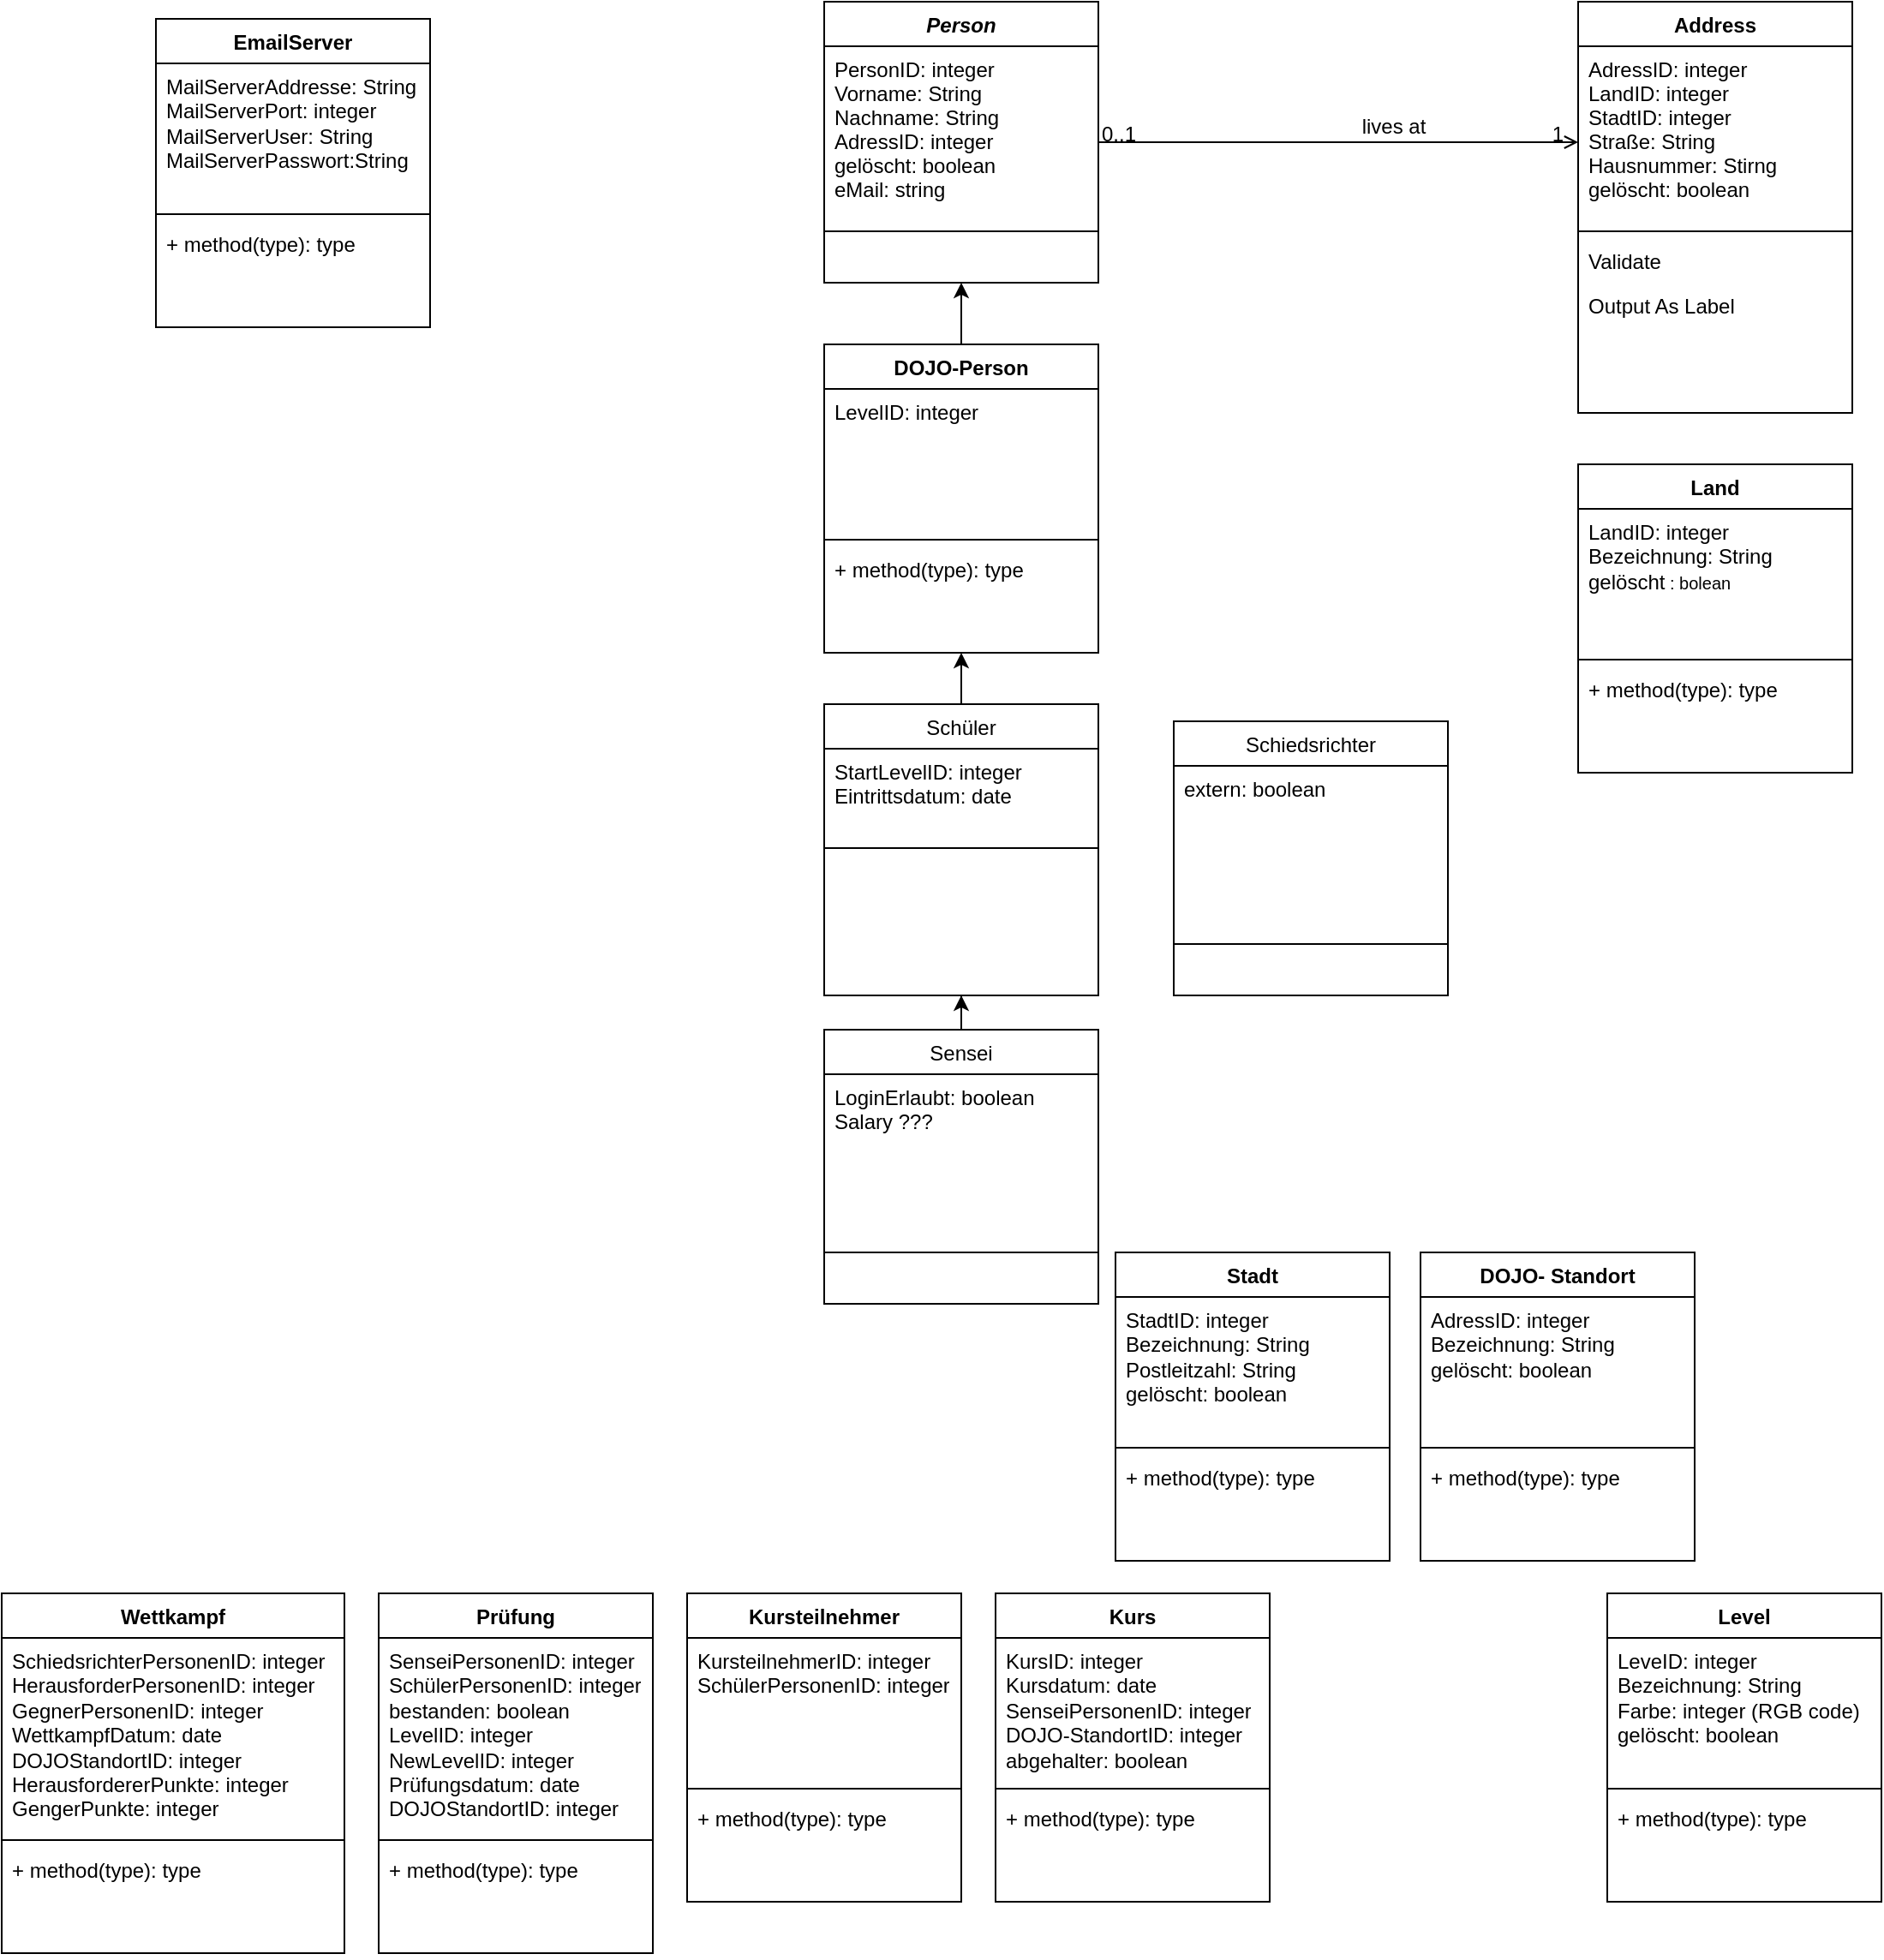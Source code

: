 <mxfile version="24.4.0" type="device">
  <diagram id="C5RBs43oDa-KdzZeNtuy" name="Page-1">
    <mxGraphModel dx="2261" dy="844" grid="1" gridSize="10" guides="1" tooltips="1" connect="1" arrows="1" fold="1" page="1" pageScale="1" pageWidth="827" pageHeight="1169" math="0" shadow="0">
      <root>
        <mxCell id="WIyWlLk6GJQsqaUBKTNV-0" />
        <mxCell id="WIyWlLk6GJQsqaUBKTNV-1" parent="WIyWlLk6GJQsqaUBKTNV-0" />
        <mxCell id="zkfFHV4jXpPFQw0GAbJ--0" value="Person" style="swimlane;fontStyle=3;align=center;verticalAlign=top;childLayout=stackLayout;horizontal=1;startSize=26;horizontalStack=0;resizeParent=1;resizeLast=0;collapsible=1;marginBottom=0;rounded=0;shadow=0;strokeWidth=1;" parent="WIyWlLk6GJQsqaUBKTNV-1" vertex="1">
          <mxGeometry x="210" y="10" width="160" height="164" as="geometry">
            <mxRectangle x="230" y="140" width="160" height="26" as="alternateBounds" />
          </mxGeometry>
        </mxCell>
        <mxCell id="zkfFHV4jXpPFQw0GAbJ--1" value="PersonID: integer&#xa;Vorname: String&#xa;Nachname: String&#xa;AdressID: integer&#xa;gelöscht: boolean&#xa;eMail: string" style="text;align=left;verticalAlign=top;spacingLeft=4;spacingRight=4;overflow=hidden;rotatable=0;points=[[0,0.5],[1,0.5]];portConstraint=eastwest;" parent="zkfFHV4jXpPFQw0GAbJ--0" vertex="1">
          <mxGeometry y="26" width="160" height="104" as="geometry" />
        </mxCell>
        <mxCell id="zkfFHV4jXpPFQw0GAbJ--4" value="" style="line;html=1;strokeWidth=1;align=left;verticalAlign=middle;spacingTop=-1;spacingLeft=3;spacingRight=3;rotatable=0;labelPosition=right;points=[];portConstraint=eastwest;" parent="zkfFHV4jXpPFQw0GAbJ--0" vertex="1">
          <mxGeometry y="130" width="160" height="8" as="geometry" />
        </mxCell>
        <mxCell id="NzhhdVs4ja0QWXjSNeu1-3" value="" style="edgeStyle=orthogonalEdgeStyle;rounded=0;orthogonalLoop=1;jettySize=auto;html=1;" edge="1" parent="WIyWlLk6GJQsqaUBKTNV-1" source="zkfFHV4jXpPFQw0GAbJ--6" target="bjxqgwuo6RRQUsfGf0KJ-20">
          <mxGeometry relative="1" as="geometry" />
        </mxCell>
        <mxCell id="zkfFHV4jXpPFQw0GAbJ--6" value="Schüler" style="swimlane;fontStyle=0;align=center;verticalAlign=top;childLayout=stackLayout;horizontal=1;startSize=26;horizontalStack=0;resizeParent=1;resizeLast=0;collapsible=1;marginBottom=0;rounded=0;shadow=0;strokeWidth=1;" parent="WIyWlLk6GJQsqaUBKTNV-1" vertex="1">
          <mxGeometry x="210" y="420" width="160" height="170" as="geometry">
            <mxRectangle x="130" y="380" width="160" height="26" as="alternateBounds" />
          </mxGeometry>
        </mxCell>
        <mxCell id="zkfFHV4jXpPFQw0GAbJ--7" value="StartLevelID: integer&#xa;Eintrittsdatum: date" style="text;align=left;verticalAlign=top;spacingLeft=4;spacingRight=4;overflow=hidden;rotatable=0;points=[[0,0.5],[1,0.5]];portConstraint=eastwest;" parent="zkfFHV4jXpPFQw0GAbJ--6" vertex="1">
          <mxGeometry y="26" width="160" height="54" as="geometry" />
        </mxCell>
        <mxCell id="zkfFHV4jXpPFQw0GAbJ--9" value="" style="line;html=1;strokeWidth=1;align=left;verticalAlign=middle;spacingTop=-1;spacingLeft=3;spacingRight=3;rotatable=0;labelPosition=right;points=[];portConstraint=eastwest;" parent="zkfFHV4jXpPFQw0GAbJ--6" vertex="1">
          <mxGeometry y="80" width="160" height="8" as="geometry" />
        </mxCell>
        <mxCell id="NzhhdVs4ja0QWXjSNeu1-5" value="" style="edgeStyle=orthogonalEdgeStyle;rounded=0;orthogonalLoop=1;jettySize=auto;html=1;" edge="1" parent="WIyWlLk6GJQsqaUBKTNV-1" source="zkfFHV4jXpPFQw0GAbJ--13" target="zkfFHV4jXpPFQw0GAbJ--6">
          <mxGeometry relative="1" as="geometry" />
        </mxCell>
        <mxCell id="zkfFHV4jXpPFQw0GAbJ--13" value="Sensei" style="swimlane;fontStyle=0;align=center;verticalAlign=top;childLayout=stackLayout;horizontal=1;startSize=26;horizontalStack=0;resizeParent=1;resizeLast=0;collapsible=1;marginBottom=0;rounded=0;shadow=0;strokeWidth=1;" parent="WIyWlLk6GJQsqaUBKTNV-1" vertex="1">
          <mxGeometry x="210" y="610" width="160" height="160" as="geometry">
            <mxRectangle x="340" y="380" width="170" height="26" as="alternateBounds" />
          </mxGeometry>
        </mxCell>
        <mxCell id="zkfFHV4jXpPFQw0GAbJ--14" value="LoginErlaubt: boolean&#xa;Salary ???" style="text;align=left;verticalAlign=top;spacingLeft=4;spacingRight=4;overflow=hidden;rotatable=0;points=[[0,0.5],[1,0.5]];portConstraint=eastwest;" parent="zkfFHV4jXpPFQw0GAbJ--13" vertex="1">
          <mxGeometry y="26" width="160" height="74" as="geometry" />
        </mxCell>
        <mxCell id="zkfFHV4jXpPFQw0GAbJ--15" value="" style="line;html=1;strokeWidth=1;align=left;verticalAlign=middle;spacingTop=-1;spacingLeft=3;spacingRight=3;rotatable=0;labelPosition=right;points=[];portConstraint=eastwest;" parent="zkfFHV4jXpPFQw0GAbJ--13" vertex="1">
          <mxGeometry y="100" width="160" height="60" as="geometry" />
        </mxCell>
        <mxCell id="zkfFHV4jXpPFQw0GAbJ--17" value="Address" style="swimlane;fontStyle=1;align=center;verticalAlign=top;childLayout=stackLayout;horizontal=1;startSize=26;horizontalStack=0;resizeParent=1;resizeLast=0;collapsible=1;marginBottom=0;rounded=0;shadow=0;strokeWidth=1;" parent="WIyWlLk6GJQsqaUBKTNV-1" vertex="1">
          <mxGeometry x="650" y="10" width="160" height="240" as="geometry">
            <mxRectangle x="550" y="140" width="160" height="26" as="alternateBounds" />
          </mxGeometry>
        </mxCell>
        <mxCell id="zkfFHV4jXpPFQw0GAbJ--18" value="AdressID: integer&#xa;LandID: integer&#xa;StadtID: integer&#xa;Straße: String&#xa;Hausnummer: Stirng&#xa;gelöscht: boolean&#xa;" style="text;align=left;verticalAlign=top;spacingLeft=4;spacingRight=4;overflow=hidden;rotatable=0;points=[[0,0.5],[1,0.5]];portConstraint=eastwest;" parent="zkfFHV4jXpPFQw0GAbJ--17" vertex="1">
          <mxGeometry y="26" width="160" height="104" as="geometry" />
        </mxCell>
        <mxCell id="zkfFHV4jXpPFQw0GAbJ--23" value="" style="line;html=1;strokeWidth=1;align=left;verticalAlign=middle;spacingTop=-1;spacingLeft=3;spacingRight=3;rotatable=0;labelPosition=right;points=[];portConstraint=eastwest;" parent="zkfFHV4jXpPFQw0GAbJ--17" vertex="1">
          <mxGeometry y="130" width="160" height="8" as="geometry" />
        </mxCell>
        <mxCell id="zkfFHV4jXpPFQw0GAbJ--24" value="Validate" style="text;align=left;verticalAlign=top;spacingLeft=4;spacingRight=4;overflow=hidden;rotatable=0;points=[[0,0.5],[1,0.5]];portConstraint=eastwest;" parent="zkfFHV4jXpPFQw0GAbJ--17" vertex="1">
          <mxGeometry y="138" width="160" height="26" as="geometry" />
        </mxCell>
        <mxCell id="zkfFHV4jXpPFQw0GAbJ--25" value="Output As Label" style="text;align=left;verticalAlign=top;spacingLeft=4;spacingRight=4;overflow=hidden;rotatable=0;points=[[0,0.5],[1,0.5]];portConstraint=eastwest;" parent="zkfFHV4jXpPFQw0GAbJ--17" vertex="1">
          <mxGeometry y="164" width="160" height="26" as="geometry" />
        </mxCell>
        <mxCell id="zkfFHV4jXpPFQw0GAbJ--26" value="" style="endArrow=open;shadow=0;strokeWidth=1;rounded=0;curved=0;endFill=1;edgeStyle=elbowEdgeStyle;elbow=vertical;" parent="WIyWlLk6GJQsqaUBKTNV-1" source="zkfFHV4jXpPFQw0GAbJ--0" target="zkfFHV4jXpPFQw0GAbJ--17" edge="1">
          <mxGeometry x="0.5" y="41" relative="1" as="geometry">
            <mxPoint x="380" y="192" as="sourcePoint" />
            <mxPoint x="540" y="192" as="targetPoint" />
            <mxPoint x="-40" y="32" as="offset" />
          </mxGeometry>
        </mxCell>
        <mxCell id="zkfFHV4jXpPFQw0GAbJ--27" value="0..1" style="resizable=0;align=left;verticalAlign=bottom;labelBackgroundColor=none;fontSize=12;" parent="zkfFHV4jXpPFQw0GAbJ--26" connectable="0" vertex="1">
          <mxGeometry x="-1" relative="1" as="geometry">
            <mxPoint y="4" as="offset" />
          </mxGeometry>
        </mxCell>
        <mxCell id="zkfFHV4jXpPFQw0GAbJ--28" value="1" style="resizable=0;align=right;verticalAlign=bottom;labelBackgroundColor=none;fontSize=12;" parent="zkfFHV4jXpPFQw0GAbJ--26" connectable="0" vertex="1">
          <mxGeometry x="1" relative="1" as="geometry">
            <mxPoint x="-7" y="4" as="offset" />
          </mxGeometry>
        </mxCell>
        <mxCell id="zkfFHV4jXpPFQw0GAbJ--29" value="lives at" style="text;html=1;resizable=0;points=[];;align=center;verticalAlign=middle;labelBackgroundColor=none;rounded=0;shadow=0;strokeWidth=1;fontSize=12;" parent="zkfFHV4jXpPFQw0GAbJ--26" vertex="1" connectable="0">
          <mxGeometry x="0.5" y="49" relative="1" as="geometry">
            <mxPoint x="-38" y="40" as="offset" />
          </mxGeometry>
        </mxCell>
        <mxCell id="bjxqgwuo6RRQUsfGf0KJ-0" value="EmailServer" style="swimlane;fontStyle=1;align=center;verticalAlign=top;childLayout=stackLayout;horizontal=1;startSize=26;horizontalStack=0;resizeParent=1;resizeParentMax=0;resizeLast=0;collapsible=1;marginBottom=0;whiteSpace=wrap;html=1;" parent="WIyWlLk6GJQsqaUBKTNV-1" vertex="1">
          <mxGeometry x="-180" y="20" width="160" height="180" as="geometry" />
        </mxCell>
        <mxCell id="bjxqgwuo6RRQUsfGf0KJ-1" value="MailServerAddresse: String&lt;div&gt;MailServerPort: integer&lt;/div&gt;&lt;div&gt;MailServerUser: String&lt;/div&gt;&lt;div&gt;MailServerPasswort:String&lt;/div&gt;" style="text;strokeColor=none;fillColor=none;align=left;verticalAlign=top;spacingLeft=4;spacingRight=4;overflow=hidden;rotatable=0;points=[[0,0.5],[1,0.5]];portConstraint=eastwest;whiteSpace=wrap;html=1;" parent="bjxqgwuo6RRQUsfGf0KJ-0" vertex="1">
          <mxGeometry y="26" width="160" height="84" as="geometry" />
        </mxCell>
        <mxCell id="bjxqgwuo6RRQUsfGf0KJ-2" value="" style="line;strokeWidth=1;fillColor=none;align=left;verticalAlign=middle;spacingTop=-1;spacingLeft=3;spacingRight=3;rotatable=0;labelPosition=right;points=[];portConstraint=eastwest;strokeColor=inherit;" parent="bjxqgwuo6RRQUsfGf0KJ-0" vertex="1">
          <mxGeometry y="110" width="160" height="8" as="geometry" />
        </mxCell>
        <mxCell id="bjxqgwuo6RRQUsfGf0KJ-3" value="+ method(type): type" style="text;strokeColor=none;fillColor=none;align=left;verticalAlign=top;spacingLeft=4;spacingRight=4;overflow=hidden;rotatable=0;points=[[0,0.5],[1,0.5]];portConstraint=eastwest;whiteSpace=wrap;html=1;" parent="bjxqgwuo6RRQUsfGf0KJ-0" vertex="1">
          <mxGeometry y="118" width="160" height="62" as="geometry" />
        </mxCell>
        <mxCell id="bjxqgwuo6RRQUsfGf0KJ-4" value="Land" style="swimlane;fontStyle=1;align=center;verticalAlign=top;childLayout=stackLayout;horizontal=1;startSize=26;horizontalStack=0;resizeParent=1;resizeParentMax=0;resizeLast=0;collapsible=1;marginBottom=0;whiteSpace=wrap;html=1;" parent="WIyWlLk6GJQsqaUBKTNV-1" vertex="1">
          <mxGeometry x="650" y="280" width="160" height="180" as="geometry" />
        </mxCell>
        <mxCell id="bjxqgwuo6RRQUsfGf0KJ-5" value="LandID: integer&lt;div&gt;Bezeichnung: String&lt;/div&gt;&lt;div&gt;gelöscht&lt;span style=&quot;font-size: 10px;&quot;&gt;&amp;nbsp;: bolean&lt;/span&gt;&lt;/div&gt;" style="text;strokeColor=none;fillColor=none;align=left;verticalAlign=top;spacingLeft=4;spacingRight=4;overflow=hidden;rotatable=0;points=[[0,0.5],[1,0.5]];portConstraint=eastwest;whiteSpace=wrap;html=1;" parent="bjxqgwuo6RRQUsfGf0KJ-4" vertex="1">
          <mxGeometry y="26" width="160" height="84" as="geometry" />
        </mxCell>
        <mxCell id="bjxqgwuo6RRQUsfGf0KJ-6" value="" style="line;strokeWidth=1;fillColor=none;align=left;verticalAlign=middle;spacingTop=-1;spacingLeft=3;spacingRight=3;rotatable=0;labelPosition=right;points=[];portConstraint=eastwest;strokeColor=inherit;" parent="bjxqgwuo6RRQUsfGf0KJ-4" vertex="1">
          <mxGeometry y="110" width="160" height="8" as="geometry" />
        </mxCell>
        <mxCell id="bjxqgwuo6RRQUsfGf0KJ-7" value="+ method(type): type" style="text;strokeColor=none;fillColor=none;align=left;verticalAlign=top;spacingLeft=4;spacingRight=4;overflow=hidden;rotatable=0;points=[[0,0.5],[1,0.5]];portConstraint=eastwest;whiteSpace=wrap;html=1;" parent="bjxqgwuo6RRQUsfGf0KJ-4" vertex="1">
          <mxGeometry y="118" width="160" height="62" as="geometry" />
        </mxCell>
        <mxCell id="bjxqgwuo6RRQUsfGf0KJ-8" value="Stadt" style="swimlane;fontStyle=1;align=center;verticalAlign=top;childLayout=stackLayout;horizontal=1;startSize=26;horizontalStack=0;resizeParent=1;resizeParentMax=0;resizeLast=0;collapsible=1;marginBottom=0;whiteSpace=wrap;html=1;" parent="WIyWlLk6GJQsqaUBKTNV-1" vertex="1">
          <mxGeometry x="380" y="740" width="160" height="180" as="geometry" />
        </mxCell>
        <mxCell id="bjxqgwuo6RRQUsfGf0KJ-9" value="StadtID: integer&lt;div&gt;Bezeichnung: String&lt;/div&gt;&lt;div&gt;Postleitzahl: String&lt;/div&gt;&lt;div&gt;gelöscht: boolean&lt;/div&gt;&lt;div&gt;&lt;br&gt;&lt;/div&gt;" style="text;strokeColor=none;fillColor=none;align=left;verticalAlign=top;spacingLeft=4;spacingRight=4;overflow=hidden;rotatable=0;points=[[0,0.5],[1,0.5]];portConstraint=eastwest;whiteSpace=wrap;html=1;" parent="bjxqgwuo6RRQUsfGf0KJ-8" vertex="1">
          <mxGeometry y="26" width="160" height="84" as="geometry" />
        </mxCell>
        <mxCell id="bjxqgwuo6RRQUsfGf0KJ-10" value="" style="line;strokeWidth=1;fillColor=none;align=left;verticalAlign=middle;spacingTop=-1;spacingLeft=3;spacingRight=3;rotatable=0;labelPosition=right;points=[];portConstraint=eastwest;strokeColor=inherit;" parent="bjxqgwuo6RRQUsfGf0KJ-8" vertex="1">
          <mxGeometry y="110" width="160" height="8" as="geometry" />
        </mxCell>
        <mxCell id="bjxqgwuo6RRQUsfGf0KJ-11" value="+ method(type): type" style="text;strokeColor=none;fillColor=none;align=left;verticalAlign=top;spacingLeft=4;spacingRight=4;overflow=hidden;rotatable=0;points=[[0,0.5],[1,0.5]];portConstraint=eastwest;whiteSpace=wrap;html=1;" parent="bjxqgwuo6RRQUsfGf0KJ-8" vertex="1">
          <mxGeometry y="118" width="160" height="62" as="geometry" />
        </mxCell>
        <mxCell id="bjxqgwuo6RRQUsfGf0KJ-12" value="DOJO- Standort" style="swimlane;fontStyle=1;align=center;verticalAlign=top;childLayout=stackLayout;horizontal=1;startSize=26;horizontalStack=0;resizeParent=1;resizeParentMax=0;resizeLast=0;collapsible=1;marginBottom=0;whiteSpace=wrap;html=1;" parent="WIyWlLk6GJQsqaUBKTNV-1" vertex="1">
          <mxGeometry x="558" y="740" width="160" height="180" as="geometry" />
        </mxCell>
        <mxCell id="bjxqgwuo6RRQUsfGf0KJ-13" value="&lt;div&gt;AdressID: integer&lt;/div&gt;&lt;div&gt;Bezeichnung: String&lt;/div&gt;&lt;div&gt;gelöscht: boolean&lt;/div&gt;" style="text;strokeColor=none;fillColor=none;align=left;verticalAlign=top;spacingLeft=4;spacingRight=4;overflow=hidden;rotatable=0;points=[[0,0.5],[1,0.5]];portConstraint=eastwest;whiteSpace=wrap;html=1;" parent="bjxqgwuo6RRQUsfGf0KJ-12" vertex="1">
          <mxGeometry y="26" width="160" height="84" as="geometry" />
        </mxCell>
        <mxCell id="bjxqgwuo6RRQUsfGf0KJ-14" value="" style="line;strokeWidth=1;fillColor=none;align=left;verticalAlign=middle;spacingTop=-1;spacingLeft=3;spacingRight=3;rotatable=0;labelPosition=right;points=[];portConstraint=eastwest;strokeColor=inherit;" parent="bjxqgwuo6RRQUsfGf0KJ-12" vertex="1">
          <mxGeometry y="110" width="160" height="8" as="geometry" />
        </mxCell>
        <mxCell id="bjxqgwuo6RRQUsfGf0KJ-15" value="+ method(type): type" style="text;strokeColor=none;fillColor=none;align=left;verticalAlign=top;spacingLeft=4;spacingRight=4;overflow=hidden;rotatable=0;points=[[0,0.5],[1,0.5]];portConstraint=eastwest;whiteSpace=wrap;html=1;" parent="bjxqgwuo6RRQUsfGf0KJ-12" vertex="1">
          <mxGeometry y="118" width="160" height="62" as="geometry" />
        </mxCell>
        <mxCell id="bjxqgwuo6RRQUsfGf0KJ-16" value="Level" style="swimlane;fontStyle=1;align=center;verticalAlign=top;childLayout=stackLayout;horizontal=1;startSize=26;horizontalStack=0;resizeParent=1;resizeParentMax=0;resizeLast=0;collapsible=1;marginBottom=0;whiteSpace=wrap;html=1;" parent="WIyWlLk6GJQsqaUBKTNV-1" vertex="1">
          <mxGeometry x="667" y="939" width="160" height="180" as="geometry" />
        </mxCell>
        <mxCell id="bjxqgwuo6RRQUsfGf0KJ-17" value="&lt;div&gt;LeveID: integer&lt;/div&gt;&lt;div&gt;Bezeichnung: String&lt;/div&gt;&lt;div&gt;Farbe: integer (RGB code)&lt;/div&gt;&lt;div&gt;gelöscht: boolean&lt;/div&gt;" style="text;strokeColor=none;fillColor=none;align=left;verticalAlign=top;spacingLeft=4;spacingRight=4;overflow=hidden;rotatable=0;points=[[0,0.5],[1,0.5]];portConstraint=eastwest;whiteSpace=wrap;html=1;" parent="bjxqgwuo6RRQUsfGf0KJ-16" vertex="1">
          <mxGeometry y="26" width="160" height="84" as="geometry" />
        </mxCell>
        <mxCell id="bjxqgwuo6RRQUsfGf0KJ-18" value="" style="line;strokeWidth=1;fillColor=none;align=left;verticalAlign=middle;spacingTop=-1;spacingLeft=3;spacingRight=3;rotatable=0;labelPosition=right;points=[];portConstraint=eastwest;strokeColor=inherit;" parent="bjxqgwuo6RRQUsfGf0KJ-16" vertex="1">
          <mxGeometry y="110" width="160" height="8" as="geometry" />
        </mxCell>
        <mxCell id="bjxqgwuo6RRQUsfGf0KJ-19" value="+ method(type): type" style="text;strokeColor=none;fillColor=none;align=left;verticalAlign=top;spacingLeft=4;spacingRight=4;overflow=hidden;rotatable=0;points=[[0,0.5],[1,0.5]];portConstraint=eastwest;whiteSpace=wrap;html=1;" parent="bjxqgwuo6RRQUsfGf0KJ-16" vertex="1">
          <mxGeometry y="118" width="160" height="62" as="geometry" />
        </mxCell>
        <mxCell id="NzhhdVs4ja0QWXjSNeu1-0" value="" style="edgeStyle=orthogonalEdgeStyle;rounded=0;orthogonalLoop=1;jettySize=auto;html=1;" edge="1" parent="WIyWlLk6GJQsqaUBKTNV-1" source="bjxqgwuo6RRQUsfGf0KJ-20" target="zkfFHV4jXpPFQw0GAbJ--0">
          <mxGeometry relative="1" as="geometry">
            <Array as="points" />
          </mxGeometry>
        </mxCell>
        <mxCell id="bjxqgwuo6RRQUsfGf0KJ-20" value="DOJO-Person" style="swimlane;fontStyle=1;align=center;verticalAlign=top;childLayout=stackLayout;horizontal=1;startSize=26;horizontalStack=0;resizeParent=1;resizeParentMax=0;resizeLast=0;collapsible=1;marginBottom=0;whiteSpace=wrap;html=1;" parent="WIyWlLk6GJQsqaUBKTNV-1" vertex="1">
          <mxGeometry x="210" y="210" width="160" height="180" as="geometry" />
        </mxCell>
        <mxCell id="bjxqgwuo6RRQUsfGf0KJ-21" value="&lt;div&gt;LevelID: integer&lt;/div&gt;" style="text;strokeColor=none;fillColor=none;align=left;verticalAlign=top;spacingLeft=4;spacingRight=4;overflow=hidden;rotatable=0;points=[[0,0.5],[1,0.5]];portConstraint=eastwest;whiteSpace=wrap;html=1;" parent="bjxqgwuo6RRQUsfGf0KJ-20" vertex="1">
          <mxGeometry y="26" width="160" height="84" as="geometry" />
        </mxCell>
        <mxCell id="bjxqgwuo6RRQUsfGf0KJ-22" value="" style="line;strokeWidth=1;fillColor=none;align=left;verticalAlign=middle;spacingTop=-1;spacingLeft=3;spacingRight=3;rotatable=0;labelPosition=right;points=[];portConstraint=eastwest;strokeColor=inherit;" parent="bjxqgwuo6RRQUsfGf0KJ-20" vertex="1">
          <mxGeometry y="110" width="160" height="8" as="geometry" />
        </mxCell>
        <mxCell id="bjxqgwuo6RRQUsfGf0KJ-23" value="+ method(type): type" style="text;strokeColor=none;fillColor=none;align=left;verticalAlign=top;spacingLeft=4;spacingRight=4;overflow=hidden;rotatable=0;points=[[0,0.5],[1,0.5]];portConstraint=eastwest;whiteSpace=wrap;html=1;" parent="bjxqgwuo6RRQUsfGf0KJ-20" vertex="1">
          <mxGeometry y="118" width="160" height="62" as="geometry" />
        </mxCell>
        <mxCell id="bjxqgwuo6RRQUsfGf0KJ-24" value="Schiedsrichter" style="swimlane;fontStyle=0;align=center;verticalAlign=top;childLayout=stackLayout;horizontal=1;startSize=26;horizontalStack=0;resizeParent=1;resizeLast=0;collapsible=1;marginBottom=0;rounded=0;shadow=0;strokeWidth=1;" parent="WIyWlLk6GJQsqaUBKTNV-1" vertex="1">
          <mxGeometry x="414" y="430" width="160" height="160" as="geometry">
            <mxRectangle x="340" y="380" width="170" height="26" as="alternateBounds" />
          </mxGeometry>
        </mxCell>
        <mxCell id="bjxqgwuo6RRQUsfGf0KJ-25" value="extern: boolean" style="text;align=left;verticalAlign=top;spacingLeft=4;spacingRight=4;overflow=hidden;rotatable=0;points=[[0,0.5],[1,0.5]];portConstraint=eastwest;" parent="bjxqgwuo6RRQUsfGf0KJ-24" vertex="1">
          <mxGeometry y="26" width="160" height="74" as="geometry" />
        </mxCell>
        <mxCell id="bjxqgwuo6RRQUsfGf0KJ-26" value="" style="line;html=1;strokeWidth=1;align=left;verticalAlign=middle;spacingTop=-1;spacingLeft=3;spacingRight=3;rotatable=0;labelPosition=right;points=[];portConstraint=eastwest;" parent="bjxqgwuo6RRQUsfGf0KJ-24" vertex="1">
          <mxGeometry y="100" width="160" height="60" as="geometry" />
        </mxCell>
        <mxCell id="bjxqgwuo6RRQUsfGf0KJ-27" value="Kurs" style="swimlane;fontStyle=1;align=center;verticalAlign=top;childLayout=stackLayout;horizontal=1;startSize=26;horizontalStack=0;resizeParent=1;resizeParentMax=0;resizeLast=0;collapsible=1;marginBottom=0;whiteSpace=wrap;html=1;" parent="WIyWlLk6GJQsqaUBKTNV-1" vertex="1">
          <mxGeometry x="310" y="939" width="160" height="180" as="geometry" />
        </mxCell>
        <mxCell id="bjxqgwuo6RRQUsfGf0KJ-28" value="KursID: integer&lt;div&gt;Kursdatum: date&lt;/div&gt;&lt;div&gt;SenseiPersonenID: integer&lt;/div&gt;&lt;div&gt;DOJO-StandortID: integer&lt;/div&gt;&lt;div&gt;abgehalter: boolean&lt;/div&gt;" style="text;strokeColor=none;fillColor=none;align=left;verticalAlign=top;spacingLeft=4;spacingRight=4;overflow=hidden;rotatable=0;points=[[0,0.5],[1,0.5]];portConstraint=eastwest;whiteSpace=wrap;html=1;" parent="bjxqgwuo6RRQUsfGf0KJ-27" vertex="1">
          <mxGeometry y="26" width="160" height="84" as="geometry" />
        </mxCell>
        <mxCell id="bjxqgwuo6RRQUsfGf0KJ-29" value="" style="line;strokeWidth=1;fillColor=none;align=left;verticalAlign=middle;spacingTop=-1;spacingLeft=3;spacingRight=3;rotatable=0;labelPosition=right;points=[];portConstraint=eastwest;strokeColor=inherit;" parent="bjxqgwuo6RRQUsfGf0KJ-27" vertex="1">
          <mxGeometry y="110" width="160" height="8" as="geometry" />
        </mxCell>
        <mxCell id="bjxqgwuo6RRQUsfGf0KJ-30" value="+ method(type): type" style="text;strokeColor=none;fillColor=none;align=left;verticalAlign=top;spacingLeft=4;spacingRight=4;overflow=hidden;rotatable=0;points=[[0,0.5],[1,0.5]];portConstraint=eastwest;whiteSpace=wrap;html=1;" parent="bjxqgwuo6RRQUsfGf0KJ-27" vertex="1">
          <mxGeometry y="118" width="160" height="62" as="geometry" />
        </mxCell>
        <mxCell id="bjxqgwuo6RRQUsfGf0KJ-31" value="Kursteilnehmer" style="swimlane;fontStyle=1;align=center;verticalAlign=top;childLayout=stackLayout;horizontal=1;startSize=26;horizontalStack=0;resizeParent=1;resizeParentMax=0;resizeLast=0;collapsible=1;marginBottom=0;whiteSpace=wrap;html=1;" parent="WIyWlLk6GJQsqaUBKTNV-1" vertex="1">
          <mxGeometry x="130" y="939" width="160" height="180" as="geometry" />
        </mxCell>
        <mxCell id="bjxqgwuo6RRQUsfGf0KJ-32" value="KursteilnehmerID: integer&lt;div&gt;SchülerPersonenID: integer&lt;/div&gt;&lt;div&gt;&lt;br&gt;&lt;/div&gt;" style="text;strokeColor=none;fillColor=none;align=left;verticalAlign=top;spacingLeft=4;spacingRight=4;overflow=hidden;rotatable=0;points=[[0,0.5],[1,0.5]];portConstraint=eastwest;whiteSpace=wrap;html=1;" parent="bjxqgwuo6RRQUsfGf0KJ-31" vertex="1">
          <mxGeometry y="26" width="160" height="84" as="geometry" />
        </mxCell>
        <mxCell id="bjxqgwuo6RRQUsfGf0KJ-33" value="" style="line;strokeWidth=1;fillColor=none;align=left;verticalAlign=middle;spacingTop=-1;spacingLeft=3;spacingRight=3;rotatable=0;labelPosition=right;points=[];portConstraint=eastwest;strokeColor=inherit;" parent="bjxqgwuo6RRQUsfGf0KJ-31" vertex="1">
          <mxGeometry y="110" width="160" height="8" as="geometry" />
        </mxCell>
        <mxCell id="bjxqgwuo6RRQUsfGf0KJ-34" value="+ method(type): type" style="text;strokeColor=none;fillColor=none;align=left;verticalAlign=top;spacingLeft=4;spacingRight=4;overflow=hidden;rotatable=0;points=[[0,0.5],[1,0.5]];portConstraint=eastwest;whiteSpace=wrap;html=1;" parent="bjxqgwuo6RRQUsfGf0KJ-31" vertex="1">
          <mxGeometry y="118" width="160" height="62" as="geometry" />
        </mxCell>
        <mxCell id="bjxqgwuo6RRQUsfGf0KJ-35" value="Prüfung" style="swimlane;fontStyle=1;align=center;verticalAlign=top;childLayout=stackLayout;horizontal=1;startSize=26;horizontalStack=0;resizeParent=1;resizeParentMax=0;resizeLast=0;collapsible=1;marginBottom=0;whiteSpace=wrap;html=1;" parent="WIyWlLk6GJQsqaUBKTNV-1" vertex="1">
          <mxGeometry x="-50" y="939" width="160" height="210" as="geometry" />
        </mxCell>
        <mxCell id="bjxqgwuo6RRQUsfGf0KJ-36" value="&lt;div&gt;SenseiPersonenID: integer&lt;/div&gt;&lt;div&gt;SchülerPersonenID: integer&lt;/div&gt;&lt;div&gt;bestanden: boolean&lt;/div&gt;&lt;div&gt;LevelID: integer&lt;/div&gt;&lt;div&gt;NewLevelID: integer&lt;/div&gt;&lt;div&gt;Prüfungsdatum: date&lt;/div&gt;&lt;div&gt;DOJOStandortID: integer&lt;/div&gt;" style="text;strokeColor=none;fillColor=none;align=left;verticalAlign=top;spacingLeft=4;spacingRight=4;overflow=hidden;rotatable=0;points=[[0,0.5],[1,0.5]];portConstraint=eastwest;whiteSpace=wrap;html=1;" parent="bjxqgwuo6RRQUsfGf0KJ-35" vertex="1">
          <mxGeometry y="26" width="160" height="114" as="geometry" />
        </mxCell>
        <mxCell id="bjxqgwuo6RRQUsfGf0KJ-37" value="" style="line;strokeWidth=1;fillColor=none;align=left;verticalAlign=middle;spacingTop=-1;spacingLeft=3;spacingRight=3;rotatable=0;labelPosition=right;points=[];portConstraint=eastwest;strokeColor=inherit;" parent="bjxqgwuo6RRQUsfGf0KJ-35" vertex="1">
          <mxGeometry y="140" width="160" height="8" as="geometry" />
        </mxCell>
        <mxCell id="bjxqgwuo6RRQUsfGf0KJ-38" value="+ method(type): type" style="text;strokeColor=none;fillColor=none;align=left;verticalAlign=top;spacingLeft=4;spacingRight=4;overflow=hidden;rotatable=0;points=[[0,0.5],[1,0.5]];portConstraint=eastwest;whiteSpace=wrap;html=1;" parent="bjxqgwuo6RRQUsfGf0KJ-35" vertex="1">
          <mxGeometry y="148" width="160" height="62" as="geometry" />
        </mxCell>
        <mxCell id="bjxqgwuo6RRQUsfGf0KJ-39" value="Wettkampf" style="swimlane;fontStyle=1;align=center;verticalAlign=top;childLayout=stackLayout;horizontal=1;startSize=26;horizontalStack=0;resizeParent=1;resizeParentMax=0;resizeLast=0;collapsible=1;marginBottom=0;whiteSpace=wrap;html=1;" parent="WIyWlLk6GJQsqaUBKTNV-1" vertex="1">
          <mxGeometry x="-270" y="939" width="200" height="210" as="geometry" />
        </mxCell>
        <mxCell id="bjxqgwuo6RRQUsfGf0KJ-40" value="&lt;div&gt;SchiedsrichterPersonenID: integer&lt;/div&gt;&lt;div&gt;HerausforderPersonenID: integer&lt;/div&gt;&lt;div&gt;GegnerPersonenID: integer&lt;/div&gt;&lt;div&gt;WettkampfDatum: date&lt;/div&gt;&lt;div&gt;DOJOStandortID: integer&lt;/div&gt;&lt;div&gt;HerausfordererPunkte: integer&lt;/div&gt;&lt;div&gt;GengerPunkte: integer&lt;/div&gt;&lt;div&gt;&lt;br&gt;&lt;/div&gt;" style="text;strokeColor=none;fillColor=none;align=left;verticalAlign=top;spacingLeft=4;spacingRight=4;overflow=hidden;rotatable=0;points=[[0,0.5],[1,0.5]];portConstraint=eastwest;whiteSpace=wrap;html=1;" parent="bjxqgwuo6RRQUsfGf0KJ-39" vertex="1">
          <mxGeometry y="26" width="200" height="114" as="geometry" />
        </mxCell>
        <mxCell id="bjxqgwuo6RRQUsfGf0KJ-41" value="" style="line;strokeWidth=1;fillColor=none;align=left;verticalAlign=middle;spacingTop=-1;spacingLeft=3;spacingRight=3;rotatable=0;labelPosition=right;points=[];portConstraint=eastwest;strokeColor=inherit;" parent="bjxqgwuo6RRQUsfGf0KJ-39" vertex="1">
          <mxGeometry y="140" width="200" height="8" as="geometry" />
        </mxCell>
        <mxCell id="bjxqgwuo6RRQUsfGf0KJ-42" value="+ method(type): type" style="text;strokeColor=none;fillColor=none;align=left;verticalAlign=top;spacingLeft=4;spacingRight=4;overflow=hidden;rotatable=0;points=[[0,0.5],[1,0.5]];portConstraint=eastwest;whiteSpace=wrap;html=1;" parent="bjxqgwuo6RRQUsfGf0KJ-39" vertex="1">
          <mxGeometry y="148" width="200" height="62" as="geometry" />
        </mxCell>
      </root>
    </mxGraphModel>
  </diagram>
</mxfile>
